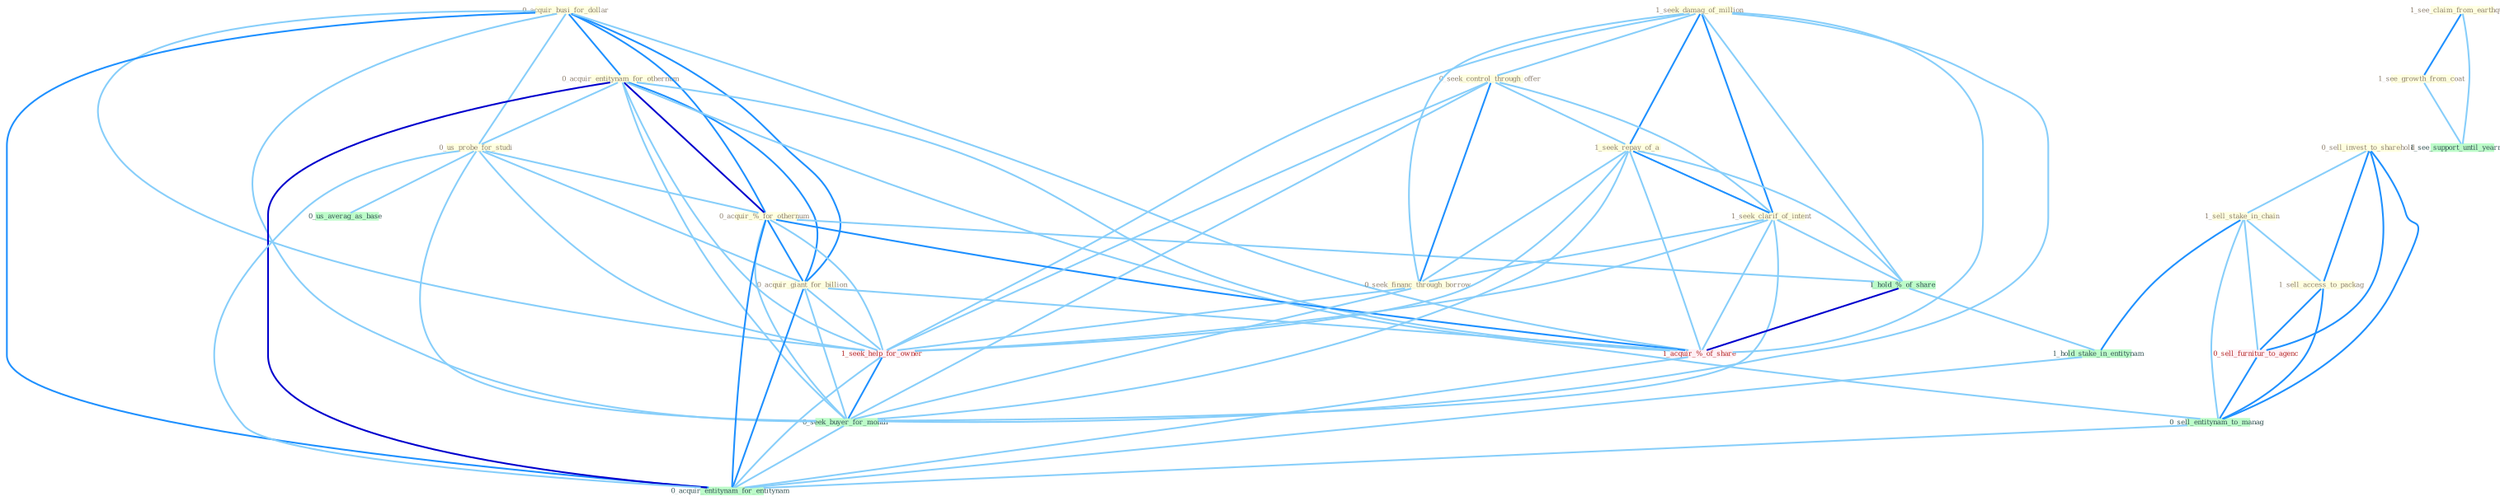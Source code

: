 Graph G{ 
    node
    [shape=polygon,style=filled,width=.5,height=.06,color="#BDFCC9",fixedsize=true,fontsize=4,
    fontcolor="#2f4f4f"];
    {node
    [color="#ffffe0", fontcolor="#8b7d6b"] "0_acquir_busi_for_dollar " "1_seek_damag_of_million " "1_see_claim_from_earthquak " "0_sell_invest_to_sharehold " "1_see_growth_from_coat " "1_sell_stake_in_chain " "0_acquir_entitynam_for_othernum " "0_us_probe_for_studi " "0_acquir_%_for_othernum " "0_seek_control_through_offer " "1_seek_repay_of_a " "1_sell_access_to_packag " "0_acquir_giant_for_billion " "1_seek_clarif_of_intent " "0_seek_financ_through_borrow "}
{node [color="#fff0f5", fontcolor="#b22222"] "1_seek_help_for_owner " "1_acquir_%_of_share " "0_sell_furnitur_to_agenc "}
edge [color="#B0E2FF"];

	"0_acquir_busi_for_dollar " -- "0_acquir_entitynam_for_othernum " [w="2", color="#1e90ff" , len=0.8];
	"0_acquir_busi_for_dollar " -- "0_us_probe_for_studi " [w="1", color="#87cefa" ];
	"0_acquir_busi_for_dollar " -- "0_acquir_%_for_othernum " [w="2", color="#1e90ff" , len=0.8];
	"0_acquir_busi_for_dollar " -- "0_acquir_giant_for_billion " [w="2", color="#1e90ff" , len=0.8];
	"0_acquir_busi_for_dollar " -- "1_seek_help_for_owner " [w="1", color="#87cefa" ];
	"0_acquir_busi_for_dollar " -- "0_seek_buyer_for_month " [w="1", color="#87cefa" ];
	"0_acquir_busi_for_dollar " -- "1_acquir_%_of_share " [w="1", color="#87cefa" ];
	"0_acquir_busi_for_dollar " -- "0_acquir_entitynam_for_entitynam " [w="2", color="#1e90ff" , len=0.8];
	"1_seek_damag_of_million " -- "0_seek_control_through_offer " [w="1", color="#87cefa" ];
	"1_seek_damag_of_million " -- "1_seek_repay_of_a " [w="2", color="#1e90ff" , len=0.8];
	"1_seek_damag_of_million " -- "1_seek_clarif_of_intent " [w="2", color="#1e90ff" , len=0.8];
	"1_seek_damag_of_million " -- "0_seek_financ_through_borrow " [w="1", color="#87cefa" ];
	"1_seek_damag_of_million " -- "1_hold_%_of_share " [w="1", color="#87cefa" ];
	"1_seek_damag_of_million " -- "1_seek_help_for_owner " [w="1", color="#87cefa" ];
	"1_seek_damag_of_million " -- "0_seek_buyer_for_month " [w="1", color="#87cefa" ];
	"1_seek_damag_of_million " -- "1_acquir_%_of_share " [w="1", color="#87cefa" ];
	"1_see_claim_from_earthquak " -- "1_see_growth_from_coat " [w="2", color="#1e90ff" , len=0.8];
	"1_see_claim_from_earthquak " -- "1_see_support_until_yearnum " [w="1", color="#87cefa" ];
	"0_sell_invest_to_sharehold " -- "1_sell_stake_in_chain " [w="1", color="#87cefa" ];
	"0_sell_invest_to_sharehold " -- "1_sell_access_to_packag " [w="2", color="#1e90ff" , len=0.8];
	"0_sell_invest_to_sharehold " -- "0_sell_furnitur_to_agenc " [w="2", color="#1e90ff" , len=0.8];
	"0_sell_invest_to_sharehold " -- "0_sell_entitynam_to_manag " [w="2", color="#1e90ff" , len=0.8];
	"1_see_growth_from_coat " -- "1_see_support_until_yearnum " [w="1", color="#87cefa" ];
	"1_sell_stake_in_chain " -- "1_sell_access_to_packag " [w="1", color="#87cefa" ];
	"1_sell_stake_in_chain " -- "1_hold_stake_in_entitynam " [w="2", color="#1e90ff" , len=0.8];
	"1_sell_stake_in_chain " -- "0_sell_furnitur_to_agenc " [w="1", color="#87cefa" ];
	"1_sell_stake_in_chain " -- "0_sell_entitynam_to_manag " [w="1", color="#87cefa" ];
	"0_acquir_entitynam_for_othernum " -- "0_us_probe_for_studi " [w="1", color="#87cefa" ];
	"0_acquir_entitynam_for_othernum " -- "0_acquir_%_for_othernum " [w="3", color="#0000cd" , len=0.6];
	"0_acquir_entitynam_for_othernum " -- "0_acquir_giant_for_billion " [w="2", color="#1e90ff" , len=0.8];
	"0_acquir_entitynam_for_othernum " -- "1_seek_help_for_owner " [w="1", color="#87cefa" ];
	"0_acquir_entitynam_for_othernum " -- "0_seek_buyer_for_month " [w="1", color="#87cefa" ];
	"0_acquir_entitynam_for_othernum " -- "1_acquir_%_of_share " [w="1", color="#87cefa" ];
	"0_acquir_entitynam_for_othernum " -- "0_sell_entitynam_to_manag " [w="1", color="#87cefa" ];
	"0_acquir_entitynam_for_othernum " -- "0_acquir_entitynam_for_entitynam " [w="3", color="#0000cd" , len=0.6];
	"0_us_probe_for_studi " -- "0_acquir_%_for_othernum " [w="1", color="#87cefa" ];
	"0_us_probe_for_studi " -- "0_acquir_giant_for_billion " [w="1", color="#87cefa" ];
	"0_us_probe_for_studi " -- "1_seek_help_for_owner " [w="1", color="#87cefa" ];
	"0_us_probe_for_studi " -- "0_seek_buyer_for_month " [w="1", color="#87cefa" ];
	"0_us_probe_for_studi " -- "0_us_averag_as_base " [w="1", color="#87cefa" ];
	"0_us_probe_for_studi " -- "0_acquir_entitynam_for_entitynam " [w="1", color="#87cefa" ];
	"0_acquir_%_for_othernum " -- "0_acquir_giant_for_billion " [w="2", color="#1e90ff" , len=0.8];
	"0_acquir_%_for_othernum " -- "1_hold_%_of_share " [w="1", color="#87cefa" ];
	"0_acquir_%_for_othernum " -- "1_seek_help_for_owner " [w="1", color="#87cefa" ];
	"0_acquir_%_for_othernum " -- "0_seek_buyer_for_month " [w="1", color="#87cefa" ];
	"0_acquir_%_for_othernum " -- "1_acquir_%_of_share " [w="2", color="#1e90ff" , len=0.8];
	"0_acquir_%_for_othernum " -- "0_acquir_entitynam_for_entitynam " [w="2", color="#1e90ff" , len=0.8];
	"0_seek_control_through_offer " -- "1_seek_repay_of_a " [w="1", color="#87cefa" ];
	"0_seek_control_through_offer " -- "1_seek_clarif_of_intent " [w="1", color="#87cefa" ];
	"0_seek_control_through_offer " -- "0_seek_financ_through_borrow " [w="2", color="#1e90ff" , len=0.8];
	"0_seek_control_through_offer " -- "1_seek_help_for_owner " [w="1", color="#87cefa" ];
	"0_seek_control_through_offer " -- "0_seek_buyer_for_month " [w="1", color="#87cefa" ];
	"1_seek_repay_of_a " -- "1_seek_clarif_of_intent " [w="2", color="#1e90ff" , len=0.8];
	"1_seek_repay_of_a " -- "0_seek_financ_through_borrow " [w="1", color="#87cefa" ];
	"1_seek_repay_of_a " -- "1_hold_%_of_share " [w="1", color="#87cefa" ];
	"1_seek_repay_of_a " -- "1_seek_help_for_owner " [w="1", color="#87cefa" ];
	"1_seek_repay_of_a " -- "0_seek_buyer_for_month " [w="1", color="#87cefa" ];
	"1_seek_repay_of_a " -- "1_acquir_%_of_share " [w="1", color="#87cefa" ];
	"1_sell_access_to_packag " -- "0_sell_furnitur_to_agenc " [w="2", color="#1e90ff" , len=0.8];
	"1_sell_access_to_packag " -- "0_sell_entitynam_to_manag " [w="2", color="#1e90ff" , len=0.8];
	"0_acquir_giant_for_billion " -- "1_seek_help_for_owner " [w="1", color="#87cefa" ];
	"0_acquir_giant_for_billion " -- "0_seek_buyer_for_month " [w="1", color="#87cefa" ];
	"0_acquir_giant_for_billion " -- "1_acquir_%_of_share " [w="1", color="#87cefa" ];
	"0_acquir_giant_for_billion " -- "0_acquir_entitynam_for_entitynam " [w="2", color="#1e90ff" , len=0.8];
	"1_seek_clarif_of_intent " -- "0_seek_financ_through_borrow " [w="1", color="#87cefa" ];
	"1_seek_clarif_of_intent " -- "1_hold_%_of_share " [w="1", color="#87cefa" ];
	"1_seek_clarif_of_intent " -- "1_seek_help_for_owner " [w="1", color="#87cefa" ];
	"1_seek_clarif_of_intent " -- "0_seek_buyer_for_month " [w="1", color="#87cefa" ];
	"1_seek_clarif_of_intent " -- "1_acquir_%_of_share " [w="1", color="#87cefa" ];
	"0_seek_financ_through_borrow " -- "1_seek_help_for_owner " [w="1", color="#87cefa" ];
	"0_seek_financ_through_borrow " -- "0_seek_buyer_for_month " [w="1", color="#87cefa" ];
	"1_hold_%_of_share " -- "1_hold_stake_in_entitynam " [w="1", color="#87cefa" ];
	"1_hold_%_of_share " -- "1_acquir_%_of_share " [w="3", color="#0000cd" , len=0.6];
	"1_hold_stake_in_entitynam " -- "0_acquir_entitynam_for_entitynam " [w="1", color="#87cefa" ];
	"1_seek_help_for_owner " -- "0_seek_buyer_for_month " [w="2", color="#1e90ff" , len=0.8];
	"1_seek_help_for_owner " -- "0_acquir_entitynam_for_entitynam " [w="1", color="#87cefa" ];
	"0_seek_buyer_for_month " -- "0_acquir_entitynam_for_entitynam " [w="1", color="#87cefa" ];
	"1_acquir_%_of_share " -- "0_acquir_entitynam_for_entitynam " [w="1", color="#87cefa" ];
	"0_sell_furnitur_to_agenc " -- "0_sell_entitynam_to_manag " [w="2", color="#1e90ff" , len=0.8];
	"0_sell_entitynam_to_manag " -- "0_acquir_entitynam_for_entitynam " [w="1", color="#87cefa" ];
}